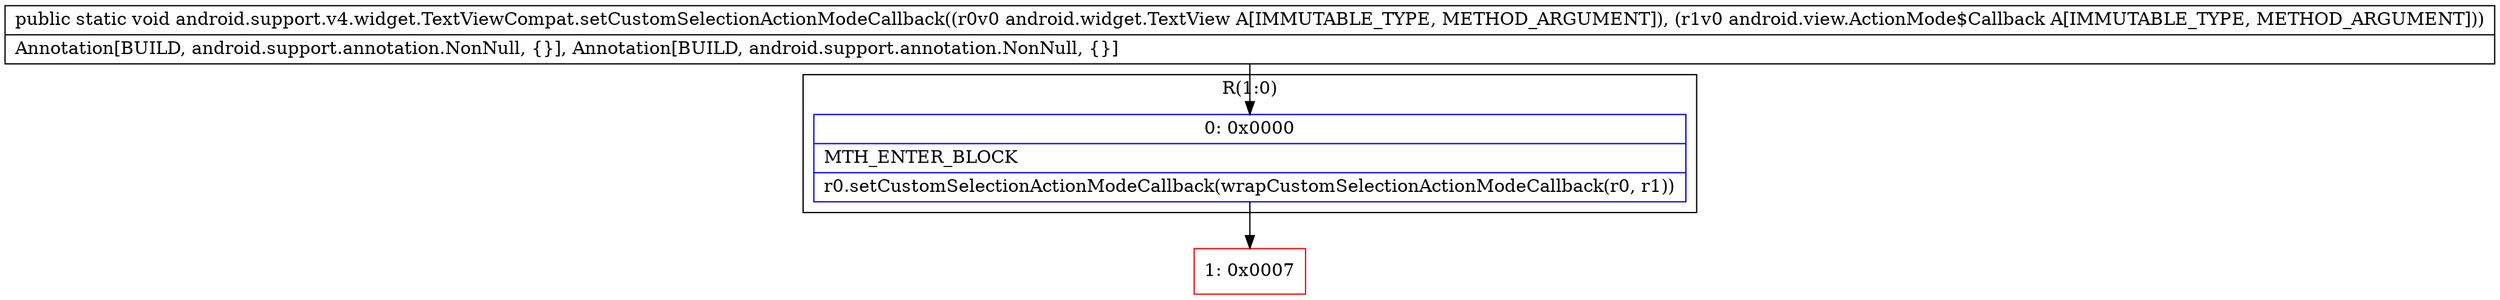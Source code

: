 digraph "CFG forandroid.support.v4.widget.TextViewCompat.setCustomSelectionActionModeCallback(Landroid\/widget\/TextView;Landroid\/view\/ActionMode$Callback;)V" {
subgraph cluster_Region_1649993194 {
label = "R(1:0)";
node [shape=record,color=blue];
Node_0 [shape=record,label="{0\:\ 0x0000|MTH_ENTER_BLOCK\l|r0.setCustomSelectionActionModeCallback(wrapCustomSelectionActionModeCallback(r0, r1))\l}"];
}
Node_1 [shape=record,color=red,label="{1\:\ 0x0007}"];
MethodNode[shape=record,label="{public static void android.support.v4.widget.TextViewCompat.setCustomSelectionActionModeCallback((r0v0 android.widget.TextView A[IMMUTABLE_TYPE, METHOD_ARGUMENT]), (r1v0 android.view.ActionMode$Callback A[IMMUTABLE_TYPE, METHOD_ARGUMENT]))  | Annotation[BUILD, android.support.annotation.NonNull, \{\}], Annotation[BUILD, android.support.annotation.NonNull, \{\}]\l}"];
MethodNode -> Node_0;
Node_0 -> Node_1;
}

